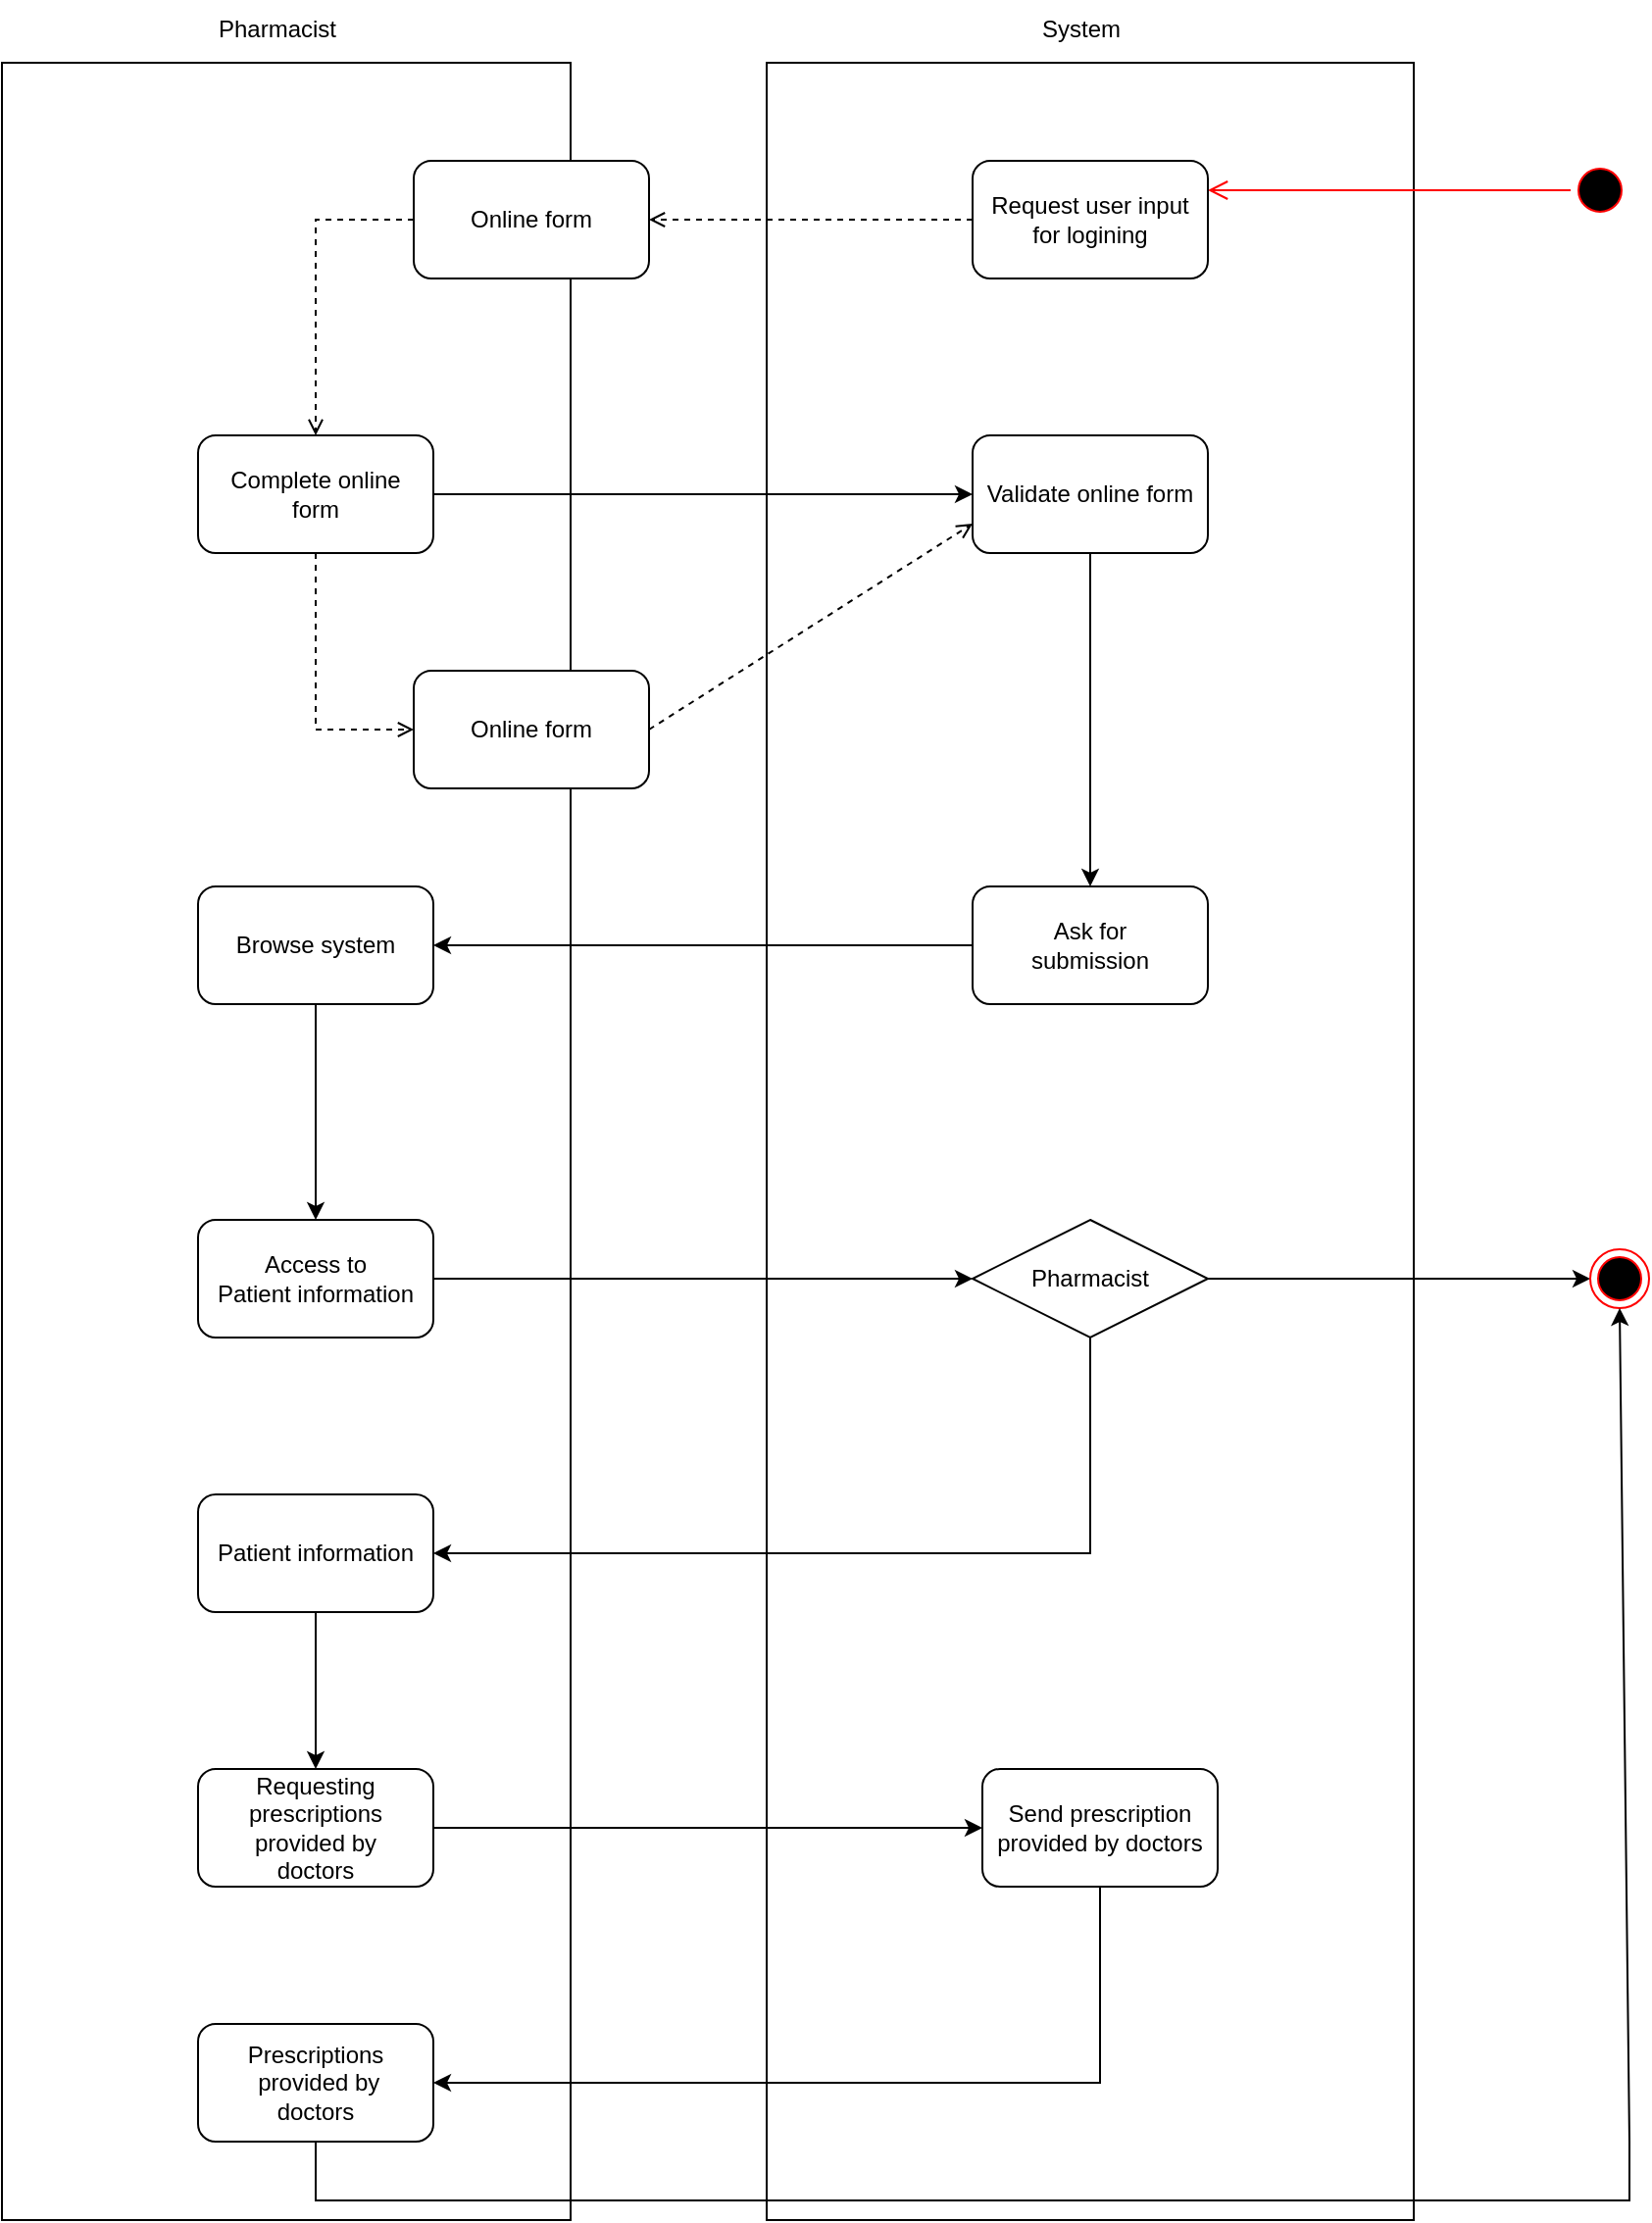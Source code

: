 <mxfile version="22.1.11" type="device">
  <diagram name="第 1 页" id="17bCWUyJfAoYjHO-7bS0">
    <mxGraphModel dx="1829" dy="569" grid="1" gridSize="10" guides="1" tooltips="1" connect="1" arrows="1" fold="1" page="1" pageScale="1" pageWidth="827" pageHeight="1169" math="0" shadow="0">
      <root>
        <mxCell id="0" />
        <mxCell id="1" parent="0" />
        <mxCell id="pxvI9f1vG8MKiBr7Tlr8-1" value="" style="rounded=0;whiteSpace=wrap;html=1;" vertex="1" parent="1">
          <mxGeometry x="150" y="60" width="330" height="1100" as="geometry" />
        </mxCell>
        <mxCell id="pxvI9f1vG8MKiBr7Tlr8-2" value="" style="ellipse;html=1;shape=startState;fillColor=#000000;strokeColor=#ff0000;" vertex="1" parent="1">
          <mxGeometry x="560" y="110" width="30" height="30" as="geometry" />
        </mxCell>
        <mxCell id="pxvI9f1vG8MKiBr7Tlr8-3" value="" style="edgeStyle=orthogonalEdgeStyle;html=1;verticalAlign=bottom;endArrow=open;endSize=8;strokeColor=#ff0000;rounded=0;entryX=1;entryY=0.25;entryDx=0;entryDy=0;" edge="1" source="pxvI9f1vG8MKiBr7Tlr8-2" parent="1" target="pxvI9f1vG8MKiBr7Tlr8-4">
          <mxGeometry relative="1" as="geometry">
            <mxPoint x="490" y="125" as="targetPoint" />
          </mxGeometry>
        </mxCell>
        <mxCell id="pxvI9f1vG8MKiBr7Tlr8-4" value="Request user input for logining" style="rounded=1;whiteSpace=wrap;html=1;" vertex="1" parent="1">
          <mxGeometry x="255" y="110" width="120" height="60" as="geometry" />
        </mxCell>
        <mxCell id="pxvI9f1vG8MKiBr7Tlr8-6" value="" style="rounded=0;whiteSpace=wrap;html=1;" vertex="1" parent="1">
          <mxGeometry x="-240" y="60" width="290" height="1100" as="geometry" />
        </mxCell>
        <mxCell id="pxvI9f1vG8MKiBr7Tlr8-7" value="Online form" style="rounded=1;whiteSpace=wrap;html=1;" vertex="1" parent="1">
          <mxGeometry x="-30" y="110" width="120" height="60" as="geometry" />
        </mxCell>
        <mxCell id="pxvI9f1vG8MKiBr7Tlr8-8" value="" style="html=1;verticalAlign=bottom;labelBackgroundColor=none;endArrow=open;endFill=0;dashed=1;rounded=0;exitX=0;exitY=0.5;exitDx=0;exitDy=0;entryX=1;entryY=0.5;entryDx=0;entryDy=0;" edge="1" parent="1" source="pxvI9f1vG8MKiBr7Tlr8-4" target="pxvI9f1vG8MKiBr7Tlr8-7">
          <mxGeometry width="160" relative="1" as="geometry">
            <mxPoint x="70" y="30" as="sourcePoint" />
            <mxPoint x="230" y="30" as="targetPoint" />
          </mxGeometry>
        </mxCell>
        <mxCell id="pxvI9f1vG8MKiBr7Tlr8-9" value="Complete online&lt;br&gt;form" style="rounded=1;whiteSpace=wrap;html=1;" vertex="1" parent="1">
          <mxGeometry x="-140" y="250" width="120" height="60" as="geometry" />
        </mxCell>
        <mxCell id="pxvI9f1vG8MKiBr7Tlr8-10" value="" style="html=1;verticalAlign=bottom;labelBackgroundColor=none;endArrow=open;endFill=0;dashed=1;rounded=0;exitX=0;exitY=0.5;exitDx=0;exitDy=0;entryX=0.5;entryY=0;entryDx=0;entryDy=0;" edge="1" parent="1" source="pxvI9f1vG8MKiBr7Tlr8-7" target="pxvI9f1vG8MKiBr7Tlr8-9">
          <mxGeometry width="160" relative="1" as="geometry">
            <mxPoint y="250" as="sourcePoint" />
            <mxPoint x="160" y="250" as="targetPoint" />
            <Array as="points">
              <mxPoint x="-80" y="140" />
            </Array>
          </mxGeometry>
        </mxCell>
        <mxCell id="pxvI9f1vG8MKiBr7Tlr8-11" value="" style="endArrow=classic;html=1;rounded=0;exitX=1;exitY=0.5;exitDx=0;exitDy=0;entryX=0;entryY=0.5;entryDx=0;entryDy=0;" edge="1" parent="1" source="pxvI9f1vG8MKiBr7Tlr8-9" target="pxvI9f1vG8MKiBr7Tlr8-12">
          <mxGeometry width="50" height="50" relative="1" as="geometry">
            <mxPoint x="80" y="300" as="sourcePoint" />
            <mxPoint x="130" y="250" as="targetPoint" />
          </mxGeometry>
        </mxCell>
        <mxCell id="pxvI9f1vG8MKiBr7Tlr8-12" value="Validate online form" style="rounded=1;whiteSpace=wrap;html=1;" vertex="1" parent="1">
          <mxGeometry x="255" y="250" width="120" height="60" as="geometry" />
        </mxCell>
        <mxCell id="pxvI9f1vG8MKiBr7Tlr8-13" value="" style="html=1;verticalAlign=bottom;labelBackgroundColor=none;endArrow=open;endFill=0;dashed=1;rounded=0;exitX=0.5;exitY=1;exitDx=0;exitDy=0;entryX=0;entryY=0.5;entryDx=0;entryDy=0;" edge="1" parent="1" source="pxvI9f1vG8MKiBr7Tlr8-9" target="pxvI9f1vG8MKiBr7Tlr8-14">
          <mxGeometry width="160" relative="1" as="geometry">
            <mxPoint x="70" y="370" as="sourcePoint" />
            <mxPoint x="230" y="370" as="targetPoint" />
            <Array as="points">
              <mxPoint x="-80" y="400" />
            </Array>
          </mxGeometry>
        </mxCell>
        <mxCell id="pxvI9f1vG8MKiBr7Tlr8-14" value="Online form" style="rounded=1;whiteSpace=wrap;html=1;" vertex="1" parent="1">
          <mxGeometry x="-30" y="370" width="120" height="60" as="geometry" />
        </mxCell>
        <mxCell id="pxvI9f1vG8MKiBr7Tlr8-15" value="" style="html=1;verticalAlign=bottom;labelBackgroundColor=none;endArrow=open;endFill=0;dashed=1;rounded=0;exitX=1;exitY=0.5;exitDx=0;exitDy=0;entryX=0;entryY=0.75;entryDx=0;entryDy=0;" edge="1" parent="1" source="pxvI9f1vG8MKiBr7Tlr8-14" target="pxvI9f1vG8MKiBr7Tlr8-12">
          <mxGeometry width="160" relative="1" as="geometry">
            <mxPoint x="120" y="390" as="sourcePoint" />
            <mxPoint x="280" y="390" as="targetPoint" />
          </mxGeometry>
        </mxCell>
        <mxCell id="pxvI9f1vG8MKiBr7Tlr8-16" value="" style="endArrow=classic;html=1;rounded=0;exitX=0.5;exitY=1;exitDx=0;exitDy=0;entryX=0.5;entryY=0;entryDx=0;entryDy=0;" edge="1" parent="1" source="pxvI9f1vG8MKiBr7Tlr8-12" target="pxvI9f1vG8MKiBr7Tlr8-17">
          <mxGeometry width="50" height="50" relative="1" as="geometry">
            <mxPoint x="370" y="400" as="sourcePoint" />
            <mxPoint x="420" y="350" as="targetPoint" />
          </mxGeometry>
        </mxCell>
        <mxCell id="pxvI9f1vG8MKiBr7Tlr8-17" value="Ask for&lt;br&gt;submission" style="rounded=1;whiteSpace=wrap;html=1;" vertex="1" parent="1">
          <mxGeometry x="255" y="480" width="120" height="60" as="geometry" />
        </mxCell>
        <mxCell id="pxvI9f1vG8MKiBr7Tlr8-18" value="" style="endArrow=classic;html=1;rounded=0;exitX=0;exitY=0.5;exitDx=0;exitDy=0;entryX=1;entryY=0.5;entryDx=0;entryDy=0;" edge="1" parent="1" source="pxvI9f1vG8MKiBr7Tlr8-17" target="pxvI9f1vG8MKiBr7Tlr8-19">
          <mxGeometry width="50" height="50" relative="1" as="geometry">
            <mxPoint x="110" y="510" as="sourcePoint" />
            <mxPoint x="160" y="460" as="targetPoint" />
          </mxGeometry>
        </mxCell>
        <mxCell id="pxvI9f1vG8MKiBr7Tlr8-19" value="Browse system" style="rounded=1;whiteSpace=wrap;html=1;" vertex="1" parent="1">
          <mxGeometry x="-140" y="480" width="120" height="60" as="geometry" />
        </mxCell>
        <mxCell id="pxvI9f1vG8MKiBr7Tlr8-20" value="" style="endArrow=classic;html=1;rounded=0;exitX=0.5;exitY=1;exitDx=0;exitDy=0;entryX=0.5;entryY=0;entryDx=0;entryDy=0;" edge="1" parent="1" source="pxvI9f1vG8MKiBr7Tlr8-19" target="pxvI9f1vG8MKiBr7Tlr8-21">
          <mxGeometry width="50" height="50" relative="1" as="geometry">
            <mxPoint x="120" y="660" as="sourcePoint" />
            <mxPoint x="170" y="610" as="targetPoint" />
          </mxGeometry>
        </mxCell>
        <mxCell id="pxvI9f1vG8MKiBr7Tlr8-21" value="Access to&lt;br&gt;Patient information" style="rounded=1;whiteSpace=wrap;html=1;" vertex="1" parent="1">
          <mxGeometry x="-140" y="650" width="120" height="60" as="geometry" />
        </mxCell>
        <mxCell id="pxvI9f1vG8MKiBr7Tlr8-22" value="" style="endArrow=classic;html=1;rounded=0;exitX=1;exitY=0.5;exitDx=0;exitDy=0;entryX=0;entryY=0.5;entryDx=0;entryDy=0;" edge="1" parent="1" source="pxvI9f1vG8MKiBr7Tlr8-21" target="pxvI9f1vG8MKiBr7Tlr8-24">
          <mxGeometry width="50" height="50" relative="1" as="geometry">
            <mxPoint x="90" y="680" as="sourcePoint" />
            <mxPoint x="120" y="650" as="targetPoint" />
          </mxGeometry>
        </mxCell>
        <mxCell id="pxvI9f1vG8MKiBr7Tlr8-24" value="Pharmacist" style="shape=rhombus;perimeter=rhombusPerimeter;whiteSpace=wrap;html=1;align=center;" vertex="1" parent="1">
          <mxGeometry x="255" y="650" width="120" height="60" as="geometry" />
        </mxCell>
        <mxCell id="pxvI9f1vG8MKiBr7Tlr8-25" value="" style="endArrow=classic;html=1;rounded=0;exitX=1;exitY=0.5;exitDx=0;exitDy=0;entryX=0;entryY=0.5;entryDx=0;entryDy=0;" edge="1" parent="1" source="pxvI9f1vG8MKiBr7Tlr8-24" target="pxvI9f1vG8MKiBr7Tlr8-26">
          <mxGeometry width="50" height="50" relative="1" as="geometry">
            <mxPoint x="70" y="830" as="sourcePoint" />
            <mxPoint x="120" y="780" as="targetPoint" />
          </mxGeometry>
        </mxCell>
        <mxCell id="pxvI9f1vG8MKiBr7Tlr8-26" value="" style="ellipse;html=1;shape=endState;fillColor=#000000;strokeColor=#ff0000;" vertex="1" parent="1">
          <mxGeometry x="570" y="665" width="30" height="30" as="geometry" />
        </mxCell>
        <mxCell id="pxvI9f1vG8MKiBr7Tlr8-27" value="" style="endArrow=classic;html=1;rounded=0;exitX=0.5;exitY=1;exitDx=0;exitDy=0;entryX=1;entryY=0.5;entryDx=0;entryDy=0;" edge="1" parent="1" source="pxvI9f1vG8MKiBr7Tlr8-24" target="pxvI9f1vG8MKiBr7Tlr8-28">
          <mxGeometry width="50" height="50" relative="1" as="geometry">
            <mxPoint x="90" y="780" as="sourcePoint" />
            <mxPoint x="140" y="730" as="targetPoint" />
            <Array as="points">
              <mxPoint x="315" y="820" />
            </Array>
          </mxGeometry>
        </mxCell>
        <mxCell id="pxvI9f1vG8MKiBr7Tlr8-30" style="edgeStyle=orthogonalEdgeStyle;rounded=0;orthogonalLoop=1;jettySize=auto;html=1;entryX=0.5;entryY=0;entryDx=0;entryDy=0;" edge="1" parent="1" source="pxvI9f1vG8MKiBr7Tlr8-28" target="pxvI9f1vG8MKiBr7Tlr8-29">
          <mxGeometry relative="1" as="geometry" />
        </mxCell>
        <mxCell id="pxvI9f1vG8MKiBr7Tlr8-28" value="Patient information" style="rounded=1;whiteSpace=wrap;html=1;" vertex="1" parent="1">
          <mxGeometry x="-140" y="790" width="120" height="60" as="geometry" />
        </mxCell>
        <mxCell id="pxvI9f1vG8MKiBr7Tlr8-32" style="edgeStyle=orthogonalEdgeStyle;rounded=0;orthogonalLoop=1;jettySize=auto;html=1;" edge="1" parent="1" source="pxvI9f1vG8MKiBr7Tlr8-29" target="pxvI9f1vG8MKiBr7Tlr8-31">
          <mxGeometry relative="1" as="geometry" />
        </mxCell>
        <mxCell id="pxvI9f1vG8MKiBr7Tlr8-29" value="Requesting&lt;br&gt;prescriptions&lt;br&gt;provided by&lt;br&gt;doctors" style="rounded=1;whiteSpace=wrap;html=1;" vertex="1" parent="1">
          <mxGeometry x="-140" y="930" width="120" height="60" as="geometry" />
        </mxCell>
        <mxCell id="pxvI9f1vG8MKiBr7Tlr8-31" value="Send prescription&lt;br&gt;provided by doctors" style="rounded=1;whiteSpace=wrap;html=1;" vertex="1" parent="1">
          <mxGeometry x="260" y="930" width="120" height="60" as="geometry" />
        </mxCell>
        <mxCell id="pxvI9f1vG8MKiBr7Tlr8-33" value="Prescriptions&lt;br&gt;&amp;nbsp;provided by&lt;br&gt;doctors" style="rounded=1;whiteSpace=wrap;html=1;" vertex="1" parent="1">
          <mxGeometry x="-140" y="1060" width="120" height="60" as="geometry" />
        </mxCell>
        <mxCell id="pxvI9f1vG8MKiBr7Tlr8-35" value="" style="endArrow=classic;html=1;rounded=0;exitX=0.5;exitY=1;exitDx=0;exitDy=0;entryX=1;entryY=0.5;entryDx=0;entryDy=0;" edge="1" parent="1" source="pxvI9f1vG8MKiBr7Tlr8-31" target="pxvI9f1vG8MKiBr7Tlr8-33">
          <mxGeometry width="50" height="50" relative="1" as="geometry">
            <mxPoint x="100" y="1110" as="sourcePoint" />
            <mxPoint x="150" y="1060" as="targetPoint" />
            <Array as="points">
              <mxPoint x="320" y="1090" />
            </Array>
          </mxGeometry>
        </mxCell>
        <mxCell id="pxvI9f1vG8MKiBr7Tlr8-36" value="" style="endArrow=classic;html=1;rounded=0;exitX=0.5;exitY=1;exitDx=0;exitDy=0;entryX=0.5;entryY=1;entryDx=0;entryDy=0;" edge="1" parent="1" source="pxvI9f1vG8MKiBr7Tlr8-33" target="pxvI9f1vG8MKiBr7Tlr8-26">
          <mxGeometry width="50" height="50" relative="1" as="geometry">
            <mxPoint x="90" y="1190" as="sourcePoint" />
            <mxPoint x="140" y="1140" as="targetPoint" />
            <Array as="points">
              <mxPoint x="-80" y="1150" />
              <mxPoint x="590" y="1150" />
              <mxPoint x="590" y="1120" />
            </Array>
          </mxGeometry>
        </mxCell>
        <mxCell id="pxvI9f1vG8MKiBr7Tlr8-37" value="Pharmacist" style="text;html=1;align=center;verticalAlign=middle;resizable=0;points=[];autosize=1;strokeColor=none;fillColor=none;" vertex="1" parent="1">
          <mxGeometry x="-140" y="28" width="80" height="30" as="geometry" />
        </mxCell>
        <mxCell id="pxvI9f1vG8MKiBr7Tlr8-38" value="System" style="text;html=1;align=center;verticalAlign=middle;resizable=0;points=[];autosize=1;strokeColor=none;fillColor=none;" vertex="1" parent="1">
          <mxGeometry x="280" y="28" width="60" height="30" as="geometry" />
        </mxCell>
      </root>
    </mxGraphModel>
  </diagram>
</mxfile>
